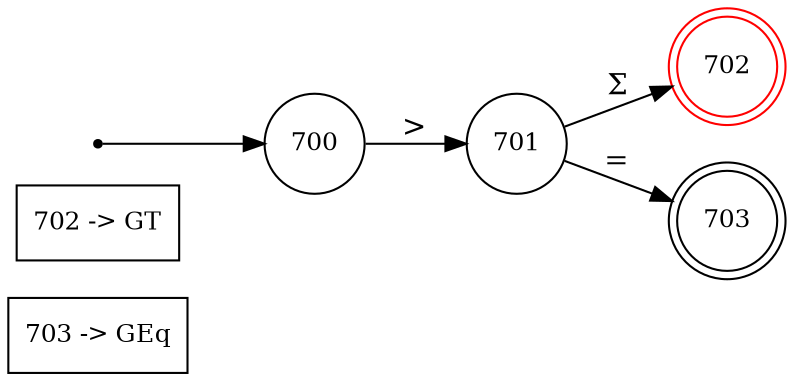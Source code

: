 digraph finite_state_machine {
	rankdir=LR;
	size="8,5"

	node [shape = rectangle, label="703 -> GEq", fontsize=12] token703;
	node [shape = rectangle, label="702 -> GT", fontsize=12] token702;

	node [shape = circle, label="700", fontsize=12, color=black] 700;
	node [shape = circle, label="701", fontsize=12, color=black] 701;
	node [shape = doublecircle, label="702", fontsize=12, color=red] 702;
	node [shape = doublecircle, label="703", fontsize=12, color=black] 703;

	node [shape = point, color=black] q0;
	q0	->	700;

	701	->	702	[ label = "Σ" ];
	700	->	701	[ label = ">" ];
	701	->	703	[ label = "=" ];
}
